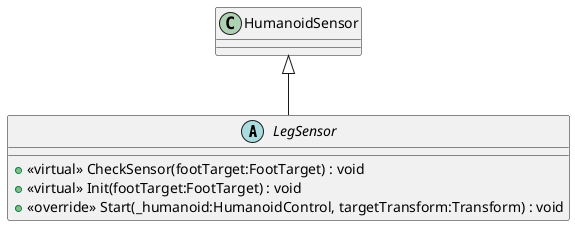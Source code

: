 @startuml
abstract class LegSensor {
    + <<virtual>> CheckSensor(footTarget:FootTarget) : void
    + <<virtual>> Init(footTarget:FootTarget) : void
    + <<override>> Start(_humanoid:HumanoidControl, targetTransform:Transform) : void
}
HumanoidSensor <|-- LegSensor
@enduml
